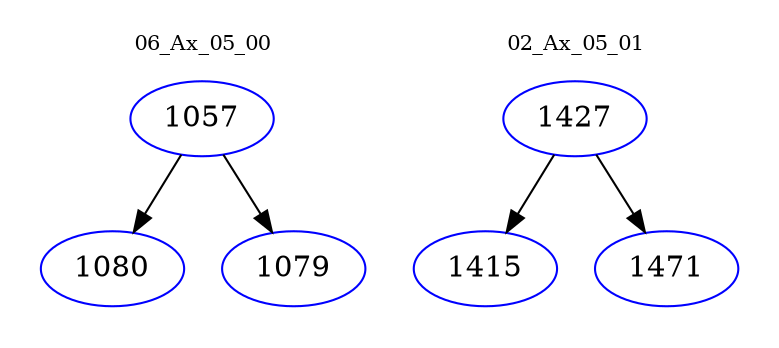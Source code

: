 digraph{
subgraph cluster_0 {
color = white
label = "06_Ax_05_00";
fontsize=10;
T0_1057 [label="1057", color="blue"]
T0_1057 -> T0_1080 [color="black"]
T0_1080 [label="1080", color="blue"]
T0_1057 -> T0_1079 [color="black"]
T0_1079 [label="1079", color="blue"]
}
subgraph cluster_1 {
color = white
label = "02_Ax_05_01";
fontsize=10;
T1_1427 [label="1427", color="blue"]
T1_1427 -> T1_1415 [color="black"]
T1_1415 [label="1415", color="blue"]
T1_1427 -> T1_1471 [color="black"]
T1_1471 [label="1471", color="blue"]
}
}

